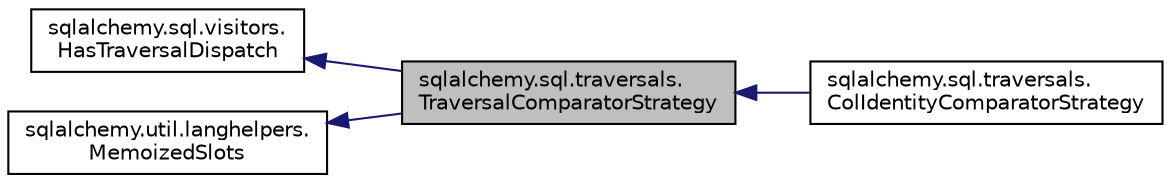digraph "sqlalchemy.sql.traversals.TraversalComparatorStrategy"
{
 // LATEX_PDF_SIZE
  edge [fontname="Helvetica",fontsize="10",labelfontname="Helvetica",labelfontsize="10"];
  node [fontname="Helvetica",fontsize="10",shape=record];
  rankdir="LR";
  Node1 [label="sqlalchemy.sql.traversals.\lTraversalComparatorStrategy",height=0.2,width=0.4,color="black", fillcolor="grey75", style="filled", fontcolor="black",tooltip=" "];
  Node2 -> Node1 [dir="back",color="midnightblue",fontsize="10",style="solid",fontname="Helvetica"];
  Node2 [label="sqlalchemy.sql.visitors.\lHasTraversalDispatch",height=0.2,width=0.4,color="black", fillcolor="white", style="filled",URL="$classsqlalchemy_1_1sql_1_1visitors_1_1HasTraversalDispatch.html",tooltip=" "];
  Node3 -> Node1 [dir="back",color="midnightblue",fontsize="10",style="solid",fontname="Helvetica"];
  Node3 [label="sqlalchemy.util.langhelpers.\lMemoizedSlots",height=0.2,width=0.4,color="black", fillcolor="white", style="filled",URL="$classsqlalchemy_1_1util_1_1langhelpers_1_1MemoizedSlots.html",tooltip=" "];
  Node1 -> Node4 [dir="back",color="midnightblue",fontsize="10",style="solid",fontname="Helvetica"];
  Node4 [label="sqlalchemy.sql.traversals.\lColIdentityComparatorStrategy",height=0.2,width=0.4,color="black", fillcolor="white", style="filled",URL="$classsqlalchemy_1_1sql_1_1traversals_1_1ColIdentityComparatorStrategy.html",tooltip=" "];
}
